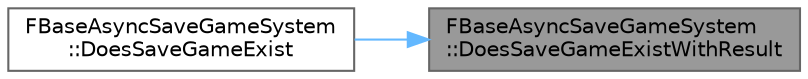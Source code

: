 digraph "FBaseAsyncSaveGameSystem::DoesSaveGameExistWithResult"
{
 // INTERACTIVE_SVG=YES
 // LATEX_PDF_SIZE
  bgcolor="transparent";
  edge [fontname=Helvetica,fontsize=10,labelfontname=Helvetica,labelfontsize=10];
  node [fontname=Helvetica,fontsize=10,shape=box,height=0.2,width=0.4];
  rankdir="RL";
  Node1 [id="Node000001",label="FBaseAsyncSaveGameSystem\l::DoesSaveGameExistWithResult",height=0.2,width=0.4,color="gray40", fillcolor="grey60", style="filled", fontcolor="black",tooltip="Similar to DoesSaveGameExist, except returns a result code with more information."];
  Node1 -> Node2 [id="edge1_Node000001_Node000002",dir="back",color="steelblue1",style="solid",tooltip=" "];
  Node2 [id="Node000002",label="FBaseAsyncSaveGameSystem\l::DoesSaveGameExist",height=0.2,width=0.4,color="grey40", fillcolor="white", style="filled",URL="$d8/de9/classFBaseAsyncSaveGameSystem.html#a2cd819d385124c5a466d6e6034ab3a1d",tooltip="Return true if the named savegame exists (probably not useful with NativeUI."];
}
